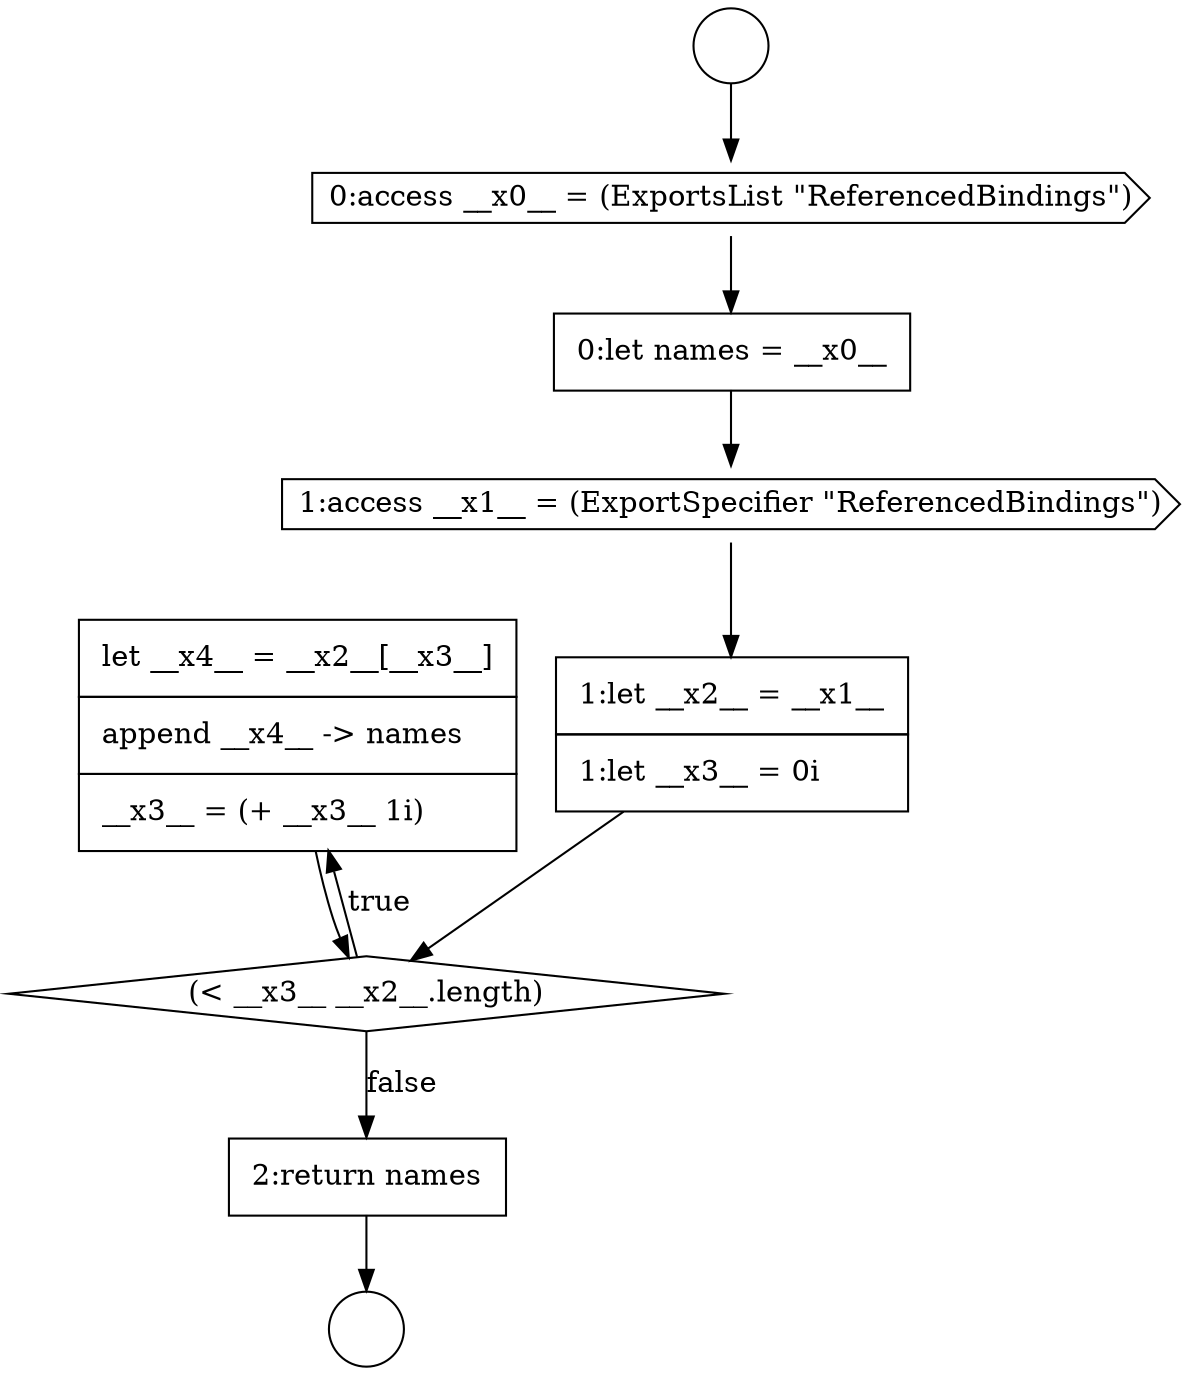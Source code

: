 digraph {
  node10854 [shape=none, margin=0, label=<<font color="black">
    <table border="0" cellborder="1" cellspacing="0" cellpadding="10">
      <tr><td align="left">let __x4__ = __x2__[__x3__]</td></tr>
      <tr><td align="left">append __x4__ -&gt; names</td></tr>
      <tr><td align="left">__x3__ = (+ __x3__ 1i)</td></tr>
    </table>
  </font>> color="black" fillcolor="white" style=filled]
  node10850 [shape=none, margin=0, label=<<font color="black">
    <table border="0" cellborder="1" cellspacing="0" cellpadding="10">
      <tr><td align="left">0:let names = __x0__</td></tr>
    </table>
  </font>> color="black" fillcolor="white" style=filled]
  node10855 [shape=none, margin=0, label=<<font color="black">
    <table border="0" cellborder="1" cellspacing="0" cellpadding="10">
      <tr><td align="left">2:return names</td></tr>
    </table>
  </font>> color="black" fillcolor="white" style=filled]
  node10848 [shape=circle label=" " color="black" fillcolor="white" style=filled]
  node10851 [shape=cds, label=<<font color="black">1:access __x1__ = (ExportSpecifier &quot;ReferencedBindings&quot;)</font>> color="black" fillcolor="white" style=filled]
  node10847 [shape=circle label=" " color="black" fillcolor="white" style=filled]
  node10852 [shape=none, margin=0, label=<<font color="black">
    <table border="0" cellborder="1" cellspacing="0" cellpadding="10">
      <tr><td align="left">1:let __x2__ = __x1__</td></tr>
      <tr><td align="left">1:let __x3__ = 0i</td></tr>
    </table>
  </font>> color="black" fillcolor="white" style=filled]
  node10853 [shape=diamond, label=<<font color="black">(&lt; __x3__ __x2__.length)</font>> color="black" fillcolor="white" style=filled]
  node10849 [shape=cds, label=<<font color="black">0:access __x0__ = (ExportsList &quot;ReferencedBindings&quot;)</font>> color="black" fillcolor="white" style=filled]
  node10847 -> node10849 [ color="black"]
  node10853 -> node10854 [label=<<font color="black">true</font>> color="black"]
  node10853 -> node10855 [label=<<font color="black">false</font>> color="black"]
  node10851 -> node10852 [ color="black"]
  node10855 -> node10848 [ color="black"]
  node10849 -> node10850 [ color="black"]
  node10850 -> node10851 [ color="black"]
  node10852 -> node10853 [ color="black"]
  node10854 -> node10853 [ color="black"]
}
